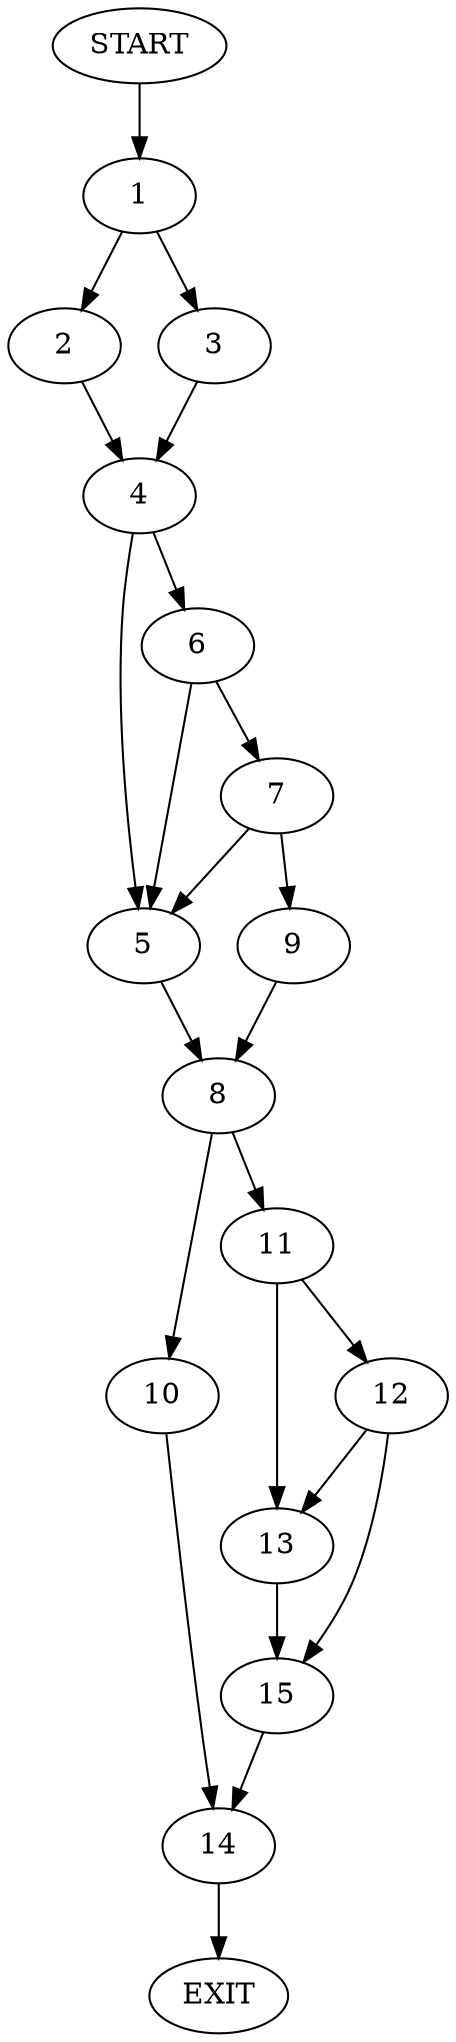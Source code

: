 digraph {
0 [label="START"]
16 [label="EXIT"]
0 -> 1
1 -> 2
1 -> 3
2 -> 4
3 -> 4
4 -> 5
4 -> 6
6 -> 5
6 -> 7
5 -> 8
7 -> 5
7 -> 9
9 -> 8
8 -> 10
8 -> 11
11 -> 12
11 -> 13
10 -> 14
13 -> 15
12 -> 15
12 -> 13
15 -> 14
14 -> 16
}
